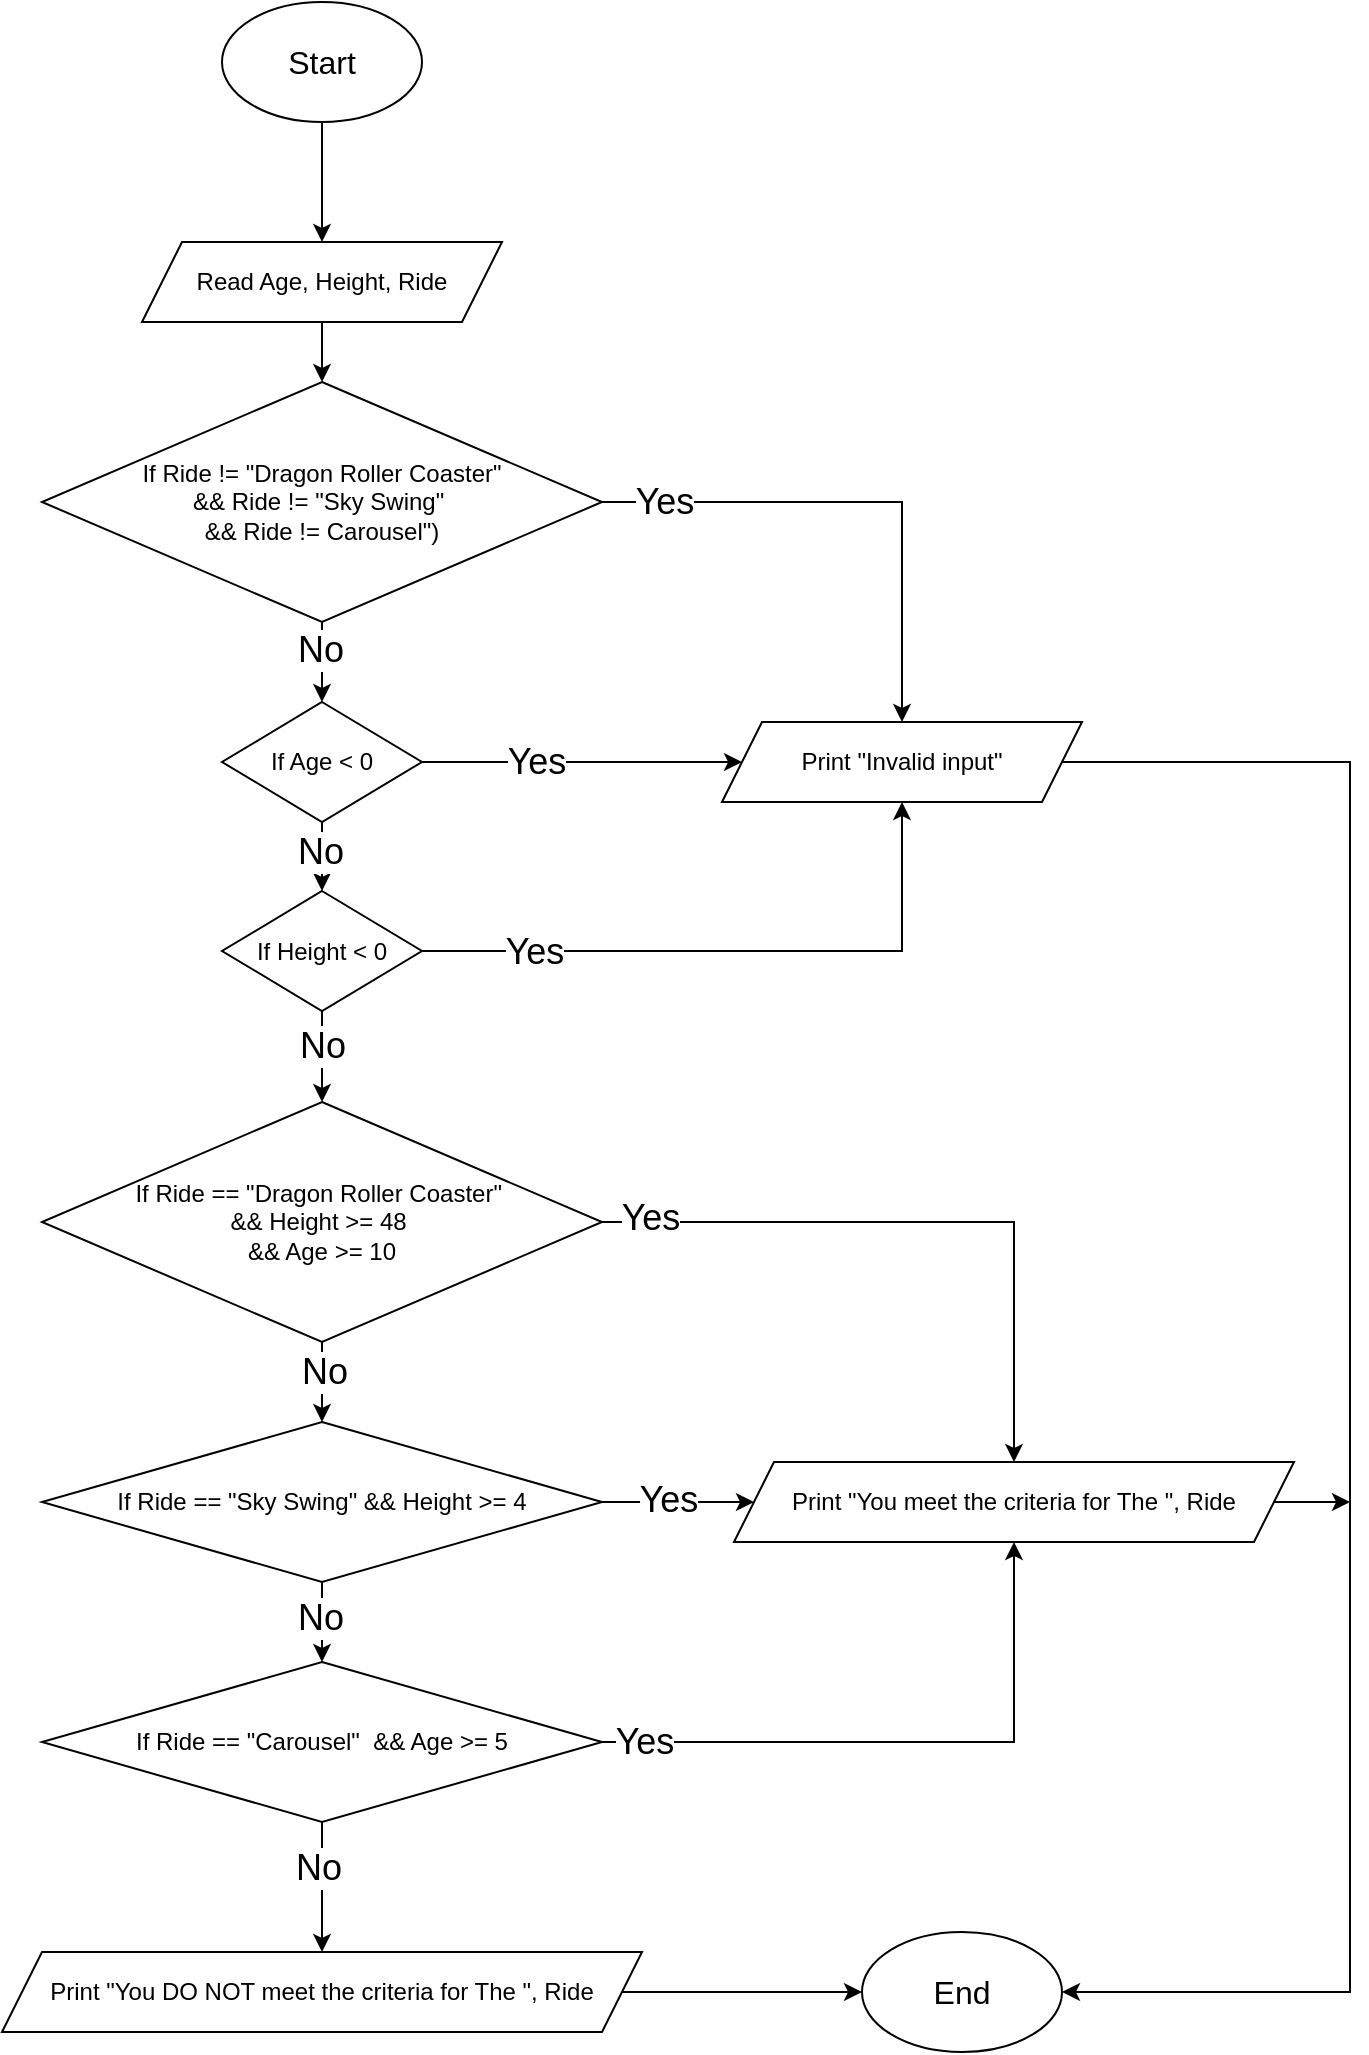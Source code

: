 <mxfile version="24.7.8">
  <diagram id="C5RBs43oDa-KdzZeNtuy" name="Page-1">
    <mxGraphModel dx="1484" dy="900" grid="1" gridSize="10" guides="1" tooltips="1" connect="1" arrows="1" fold="1" page="1" pageScale="1" pageWidth="827" pageHeight="1169" math="0" shadow="0">
      <root>
        <mxCell id="WIyWlLk6GJQsqaUBKTNV-0" />
        <mxCell id="WIyWlLk6GJQsqaUBKTNV-1" parent="WIyWlLk6GJQsqaUBKTNV-0" />
        <mxCell id="SrEE-dE6r3HtPPm9E7V3-20" value="" style="edgeStyle=orthogonalEdgeStyle;rounded=0;orthogonalLoop=1;jettySize=auto;html=1;" edge="1" parent="WIyWlLk6GJQsqaUBKTNV-1" source="SrEE-dE6r3HtPPm9E7V3-0" target="SrEE-dE6r3HtPPm9E7V3-2">
          <mxGeometry relative="1" as="geometry" />
        </mxCell>
        <mxCell id="SrEE-dE6r3HtPPm9E7V3-0" value="Start" style="ellipse;whiteSpace=wrap;html=1;fontSize=16;" vertex="1" parent="WIyWlLk6GJQsqaUBKTNV-1">
          <mxGeometry x="187" y="72" width="100" height="60" as="geometry" />
        </mxCell>
        <mxCell id="SrEE-dE6r3HtPPm9E7V3-1" value="End" style="ellipse;whiteSpace=wrap;html=1;fontSize=16;" vertex="1" parent="WIyWlLk6GJQsqaUBKTNV-1">
          <mxGeometry x="507" y="1037" width="100" height="60" as="geometry" />
        </mxCell>
        <mxCell id="SrEE-dE6r3HtPPm9E7V3-21" value="" style="edgeStyle=orthogonalEdgeStyle;rounded=0;orthogonalLoop=1;jettySize=auto;html=1;" edge="1" parent="WIyWlLk6GJQsqaUBKTNV-1" source="SrEE-dE6r3HtPPm9E7V3-2" target="SrEE-dE6r3HtPPm9E7V3-3">
          <mxGeometry relative="1" as="geometry" />
        </mxCell>
        <mxCell id="SrEE-dE6r3HtPPm9E7V3-2" value="Read Age, Height, Ride" style="shape=parallelogram;perimeter=parallelogramPerimeter;whiteSpace=wrap;html=1;fixedSize=1;" vertex="1" parent="WIyWlLk6GJQsqaUBKTNV-1">
          <mxGeometry x="147" y="192" width="180" height="40" as="geometry" />
        </mxCell>
        <mxCell id="SrEE-dE6r3HtPPm9E7V3-22" value="" style="edgeStyle=orthogonalEdgeStyle;rounded=0;orthogonalLoop=1;jettySize=auto;html=1;" edge="1" parent="WIyWlLk6GJQsqaUBKTNV-1" source="SrEE-dE6r3HtPPm9E7V3-3" target="SrEE-dE6r3HtPPm9E7V3-4">
          <mxGeometry relative="1" as="geometry" />
        </mxCell>
        <mxCell id="SrEE-dE6r3HtPPm9E7V3-42" value="&lt;font style=&quot;font-size: 18px;&quot;&gt;No&lt;/font&gt;" style="edgeLabel;html=1;align=center;verticalAlign=middle;resizable=0;points=[];fontFamily=Helvetica;fontSize=11;fontColor=default;labelBackgroundColor=default;fillColor=none;gradientColor=none;" vertex="1" connectable="0" parent="SrEE-dE6r3HtPPm9E7V3-22">
          <mxGeometry x="-0.319" y="-1" relative="1" as="geometry">
            <mxPoint as="offset" />
          </mxGeometry>
        </mxCell>
        <mxCell id="SrEE-dE6r3HtPPm9E7V3-25" style="edgeStyle=orthogonalEdgeStyle;rounded=0;orthogonalLoop=1;jettySize=auto;html=1;entryX=0.5;entryY=0;entryDx=0;entryDy=0;" edge="1" parent="WIyWlLk6GJQsqaUBKTNV-1" source="SrEE-dE6r3HtPPm9E7V3-3" target="SrEE-dE6r3HtPPm9E7V3-13">
          <mxGeometry relative="1" as="geometry" />
        </mxCell>
        <mxCell id="SrEE-dE6r3HtPPm9E7V3-38" value="&lt;font style=&quot;font-size: 18px;&quot;&gt;Yes&lt;/font&gt;" style="edgeLabel;html=1;align=center;verticalAlign=middle;resizable=0;points=[];" vertex="1" connectable="0" parent="SrEE-dE6r3HtPPm9E7V3-25">
          <mxGeometry x="-0.836" y="-1" relative="1" as="geometry">
            <mxPoint x="9" y="-1" as="offset" />
          </mxGeometry>
        </mxCell>
        <mxCell id="SrEE-dE6r3HtPPm9E7V3-3" value="If Ride != &quot;Dragon Roller Coaster&quot; &lt;br&gt;&amp;amp;&amp;amp; Ride != &quot;Sky Swing&quot;&amp;nbsp;&lt;div&gt;&amp;amp;&amp;amp; Ride != Carousel&quot;)&lt;/div&gt;" style="rhombus;whiteSpace=wrap;html=1;" vertex="1" parent="WIyWlLk6GJQsqaUBKTNV-1">
          <mxGeometry x="97" y="262" width="280" height="120" as="geometry" />
        </mxCell>
        <mxCell id="SrEE-dE6r3HtPPm9E7V3-23" value="" style="edgeStyle=orthogonalEdgeStyle;rounded=0;orthogonalLoop=1;jettySize=auto;html=1;" edge="1" parent="WIyWlLk6GJQsqaUBKTNV-1" source="SrEE-dE6r3HtPPm9E7V3-4" target="SrEE-dE6r3HtPPm9E7V3-5">
          <mxGeometry relative="1" as="geometry" />
        </mxCell>
        <mxCell id="SrEE-dE6r3HtPPm9E7V3-43" value="&lt;font style=&quot;font-size: 18px;&quot;&gt;No&lt;/font&gt;" style="edgeLabel;html=1;align=center;verticalAlign=middle;resizable=0;points=[];fontFamily=Helvetica;fontSize=11;fontColor=default;labelBackgroundColor=default;fillColor=none;gradientColor=none;" vertex="1" connectable="0" parent="SrEE-dE6r3HtPPm9E7V3-23">
          <mxGeometry x="-0.371" y="-1" relative="1" as="geometry">
            <mxPoint as="offset" />
          </mxGeometry>
        </mxCell>
        <mxCell id="SrEE-dE6r3HtPPm9E7V3-26" style="edgeStyle=orthogonalEdgeStyle;rounded=0;orthogonalLoop=1;jettySize=auto;html=1;" edge="1" parent="WIyWlLk6GJQsqaUBKTNV-1" source="SrEE-dE6r3HtPPm9E7V3-4" target="SrEE-dE6r3HtPPm9E7V3-13">
          <mxGeometry relative="1" as="geometry" />
        </mxCell>
        <mxCell id="SrEE-dE6r3HtPPm9E7V3-40" value="&lt;font style=&quot;font-size: 18px;&quot;&gt;Yes&lt;/font&gt;" style="edgeLabel;html=1;align=center;verticalAlign=middle;resizable=0;points=[];fontFamily=Helvetica;fontSize=11;fontColor=default;labelBackgroundColor=default;fillColor=none;gradientColor=none;" vertex="1" connectable="0" parent="SrEE-dE6r3HtPPm9E7V3-26">
          <mxGeometry x="-0.704" y="1" relative="1" as="geometry">
            <mxPoint x="33" y="1" as="offset" />
          </mxGeometry>
        </mxCell>
        <mxCell id="SrEE-dE6r3HtPPm9E7V3-4" value="If Age &amp;lt; 0" style="rhombus;whiteSpace=wrap;html=1;" vertex="1" parent="WIyWlLk6GJQsqaUBKTNV-1">
          <mxGeometry x="187" y="422" width="100" height="60" as="geometry" />
        </mxCell>
        <mxCell id="SrEE-dE6r3HtPPm9E7V3-24" value="" style="edgeStyle=orthogonalEdgeStyle;rounded=0;orthogonalLoop=1;jettySize=auto;html=1;" edge="1" parent="WIyWlLk6GJQsqaUBKTNV-1" source="SrEE-dE6r3HtPPm9E7V3-5" target="SrEE-dE6r3HtPPm9E7V3-14">
          <mxGeometry relative="1" as="geometry" />
        </mxCell>
        <mxCell id="SrEE-dE6r3HtPPm9E7V3-44" value="&lt;font style=&quot;font-size: 18px;&quot;&gt;No&lt;/font&gt;" style="edgeLabel;html=1;align=center;verticalAlign=middle;resizable=0;points=[];fontFamily=Helvetica;fontSize=11;fontColor=default;labelBackgroundColor=default;fillColor=none;gradientColor=none;" vertex="1" connectable="0" parent="SrEE-dE6r3HtPPm9E7V3-24">
          <mxGeometry x="-0.22" relative="1" as="geometry">
            <mxPoint as="offset" />
          </mxGeometry>
        </mxCell>
        <mxCell id="SrEE-dE6r3HtPPm9E7V3-27" style="edgeStyle=orthogonalEdgeStyle;rounded=0;orthogonalLoop=1;jettySize=auto;html=1;entryX=0.5;entryY=1;entryDx=0;entryDy=0;" edge="1" parent="WIyWlLk6GJQsqaUBKTNV-1" source="SrEE-dE6r3HtPPm9E7V3-5" target="SrEE-dE6r3HtPPm9E7V3-13">
          <mxGeometry relative="1" as="geometry" />
        </mxCell>
        <mxCell id="SrEE-dE6r3HtPPm9E7V3-41" value="&lt;font style=&quot;font-size: 18px;&quot;&gt;Yes&lt;/font&gt;" style="edgeLabel;html=1;align=center;verticalAlign=middle;resizable=0;points=[];fontFamily=Helvetica;fontSize=11;fontColor=default;labelBackgroundColor=default;fillColor=none;gradientColor=none;" vertex="1" connectable="0" parent="SrEE-dE6r3HtPPm9E7V3-27">
          <mxGeometry x="-0.643" relative="1" as="geometry">
            <mxPoint as="offset" />
          </mxGeometry>
        </mxCell>
        <mxCell id="SrEE-dE6r3HtPPm9E7V3-5" value="If Height &amp;lt; 0" style="rhombus;whiteSpace=wrap;html=1;" vertex="1" parent="WIyWlLk6GJQsqaUBKTNV-1">
          <mxGeometry x="187" y="516.5" width="100" height="60" as="geometry" />
        </mxCell>
        <mxCell id="SrEE-dE6r3HtPPm9E7V3-35" style="edgeStyle=orthogonalEdgeStyle;rounded=0;orthogonalLoop=1;jettySize=auto;html=1;entryX=1;entryY=0.5;entryDx=0;entryDy=0;" edge="1" parent="WIyWlLk6GJQsqaUBKTNV-1">
          <mxGeometry relative="1" as="geometry">
            <mxPoint x="607" y="452" as="sourcePoint" />
            <mxPoint x="607.0" y="1067" as="targetPoint" />
            <Array as="points">
              <mxPoint x="751" y="452" />
              <mxPoint x="751" y="1067" />
            </Array>
          </mxGeometry>
        </mxCell>
        <mxCell id="SrEE-dE6r3HtPPm9E7V3-13" value="Print &quot;Invalid input&quot;" style="shape=parallelogram;perimeter=parallelogramPerimeter;whiteSpace=wrap;html=1;fixedSize=1;" vertex="1" parent="WIyWlLk6GJQsqaUBKTNV-1">
          <mxGeometry x="437" y="432" width="180" height="40" as="geometry" />
        </mxCell>
        <mxCell id="SrEE-dE6r3HtPPm9E7V3-28" style="edgeStyle=orthogonalEdgeStyle;rounded=0;orthogonalLoop=1;jettySize=auto;html=1;" edge="1" parent="WIyWlLk6GJQsqaUBKTNV-1" source="SrEE-dE6r3HtPPm9E7V3-14" target="SrEE-dE6r3HtPPm9E7V3-18">
          <mxGeometry relative="1" as="geometry" />
        </mxCell>
        <mxCell id="SrEE-dE6r3HtPPm9E7V3-45" value="&lt;font style=&quot;font-size: 18px;&quot;&gt;Yes&lt;/font&gt;" style="edgeLabel;html=1;align=center;verticalAlign=middle;resizable=0;points=[];fontFamily=Helvetica;fontSize=11;fontColor=default;labelBackgroundColor=default;fillColor=none;gradientColor=none;" vertex="1" connectable="0" parent="SrEE-dE6r3HtPPm9E7V3-28">
          <mxGeometry x="-0.853" y="2" relative="1" as="geometry">
            <mxPoint as="offset" />
          </mxGeometry>
        </mxCell>
        <mxCell id="SrEE-dE6r3HtPPm9E7V3-31" value="" style="edgeStyle=orthogonalEdgeStyle;rounded=0;orthogonalLoop=1;jettySize=auto;html=1;" edge="1" parent="WIyWlLk6GJQsqaUBKTNV-1" source="SrEE-dE6r3HtPPm9E7V3-14" target="SrEE-dE6r3HtPPm9E7V3-15">
          <mxGeometry relative="1" as="geometry" />
        </mxCell>
        <mxCell id="SrEE-dE6r3HtPPm9E7V3-48" value="&lt;font style=&quot;font-size: 18px;&quot;&gt;No&lt;/font&gt;" style="edgeLabel;html=1;align=center;verticalAlign=middle;resizable=0;points=[];fontFamily=Helvetica;fontSize=11;fontColor=default;labelBackgroundColor=default;fillColor=none;gradientColor=none;" vertex="1" connectable="0" parent="SrEE-dE6r3HtPPm9E7V3-31">
          <mxGeometry x="-0.284" y="1" relative="1" as="geometry">
            <mxPoint as="offset" />
          </mxGeometry>
        </mxCell>
        <mxCell id="SrEE-dE6r3HtPPm9E7V3-14" value="If Ride == &quot;Dragon Roller Coaster&quot;&amp;nbsp;&lt;div&gt;&amp;amp;&amp;amp; Height &amp;gt;= 48&amp;nbsp;&lt;div&gt;&amp;amp;&amp;amp; Age &amp;gt;= 10&lt;br&gt;&lt;/div&gt;&lt;/div&gt;" style="rhombus;whiteSpace=wrap;html=1;" vertex="1" parent="WIyWlLk6GJQsqaUBKTNV-1">
          <mxGeometry x="97" y="622" width="280" height="120" as="geometry" />
        </mxCell>
        <mxCell id="SrEE-dE6r3HtPPm9E7V3-29" value="" style="edgeStyle=orthogonalEdgeStyle;rounded=0;orthogonalLoop=1;jettySize=auto;html=1;" edge="1" parent="WIyWlLk6GJQsqaUBKTNV-1" source="SrEE-dE6r3HtPPm9E7V3-15" target="SrEE-dE6r3HtPPm9E7V3-18">
          <mxGeometry relative="1" as="geometry" />
        </mxCell>
        <mxCell id="SrEE-dE6r3HtPPm9E7V3-46" value="&lt;font style=&quot;font-size: 18px;&quot;&gt;Yes&lt;/font&gt;" style="edgeLabel;html=1;align=center;verticalAlign=middle;resizable=0;points=[];fontFamily=Helvetica;fontSize=11;fontColor=default;labelBackgroundColor=default;fillColor=none;gradientColor=none;" vertex="1" connectable="0" parent="SrEE-dE6r3HtPPm9E7V3-29">
          <mxGeometry x="-0.15" y="1" relative="1" as="geometry">
            <mxPoint as="offset" />
          </mxGeometry>
        </mxCell>
        <mxCell id="SrEE-dE6r3HtPPm9E7V3-30" value="" style="edgeStyle=orthogonalEdgeStyle;rounded=0;orthogonalLoop=1;jettySize=auto;html=1;" edge="1" parent="WIyWlLk6GJQsqaUBKTNV-1" source="SrEE-dE6r3HtPPm9E7V3-15" target="SrEE-dE6r3HtPPm9E7V3-17">
          <mxGeometry relative="1" as="geometry" />
        </mxCell>
        <mxCell id="SrEE-dE6r3HtPPm9E7V3-49" value="&lt;font style=&quot;font-size: 18px;&quot;&gt;No&lt;/font&gt;" style="edgeLabel;html=1;align=center;verticalAlign=middle;resizable=0;points=[];fontFamily=Helvetica;fontSize=11;fontColor=default;labelBackgroundColor=default;fillColor=none;gradientColor=none;" vertex="1" connectable="0" parent="SrEE-dE6r3HtPPm9E7V3-30">
          <mxGeometry x="-0.112" y="-1" relative="1" as="geometry">
            <mxPoint as="offset" />
          </mxGeometry>
        </mxCell>
        <mxCell id="SrEE-dE6r3HtPPm9E7V3-15" value="If Ride == &quot;Sky Swing&quot; &amp;amp;&amp;amp; Height &amp;gt;= 4" style="rhombus;whiteSpace=wrap;html=1;" vertex="1" parent="WIyWlLk6GJQsqaUBKTNV-1">
          <mxGeometry x="97" y="782" width="280" height="80" as="geometry" />
        </mxCell>
        <mxCell id="SrEE-dE6r3HtPPm9E7V3-32" style="edgeStyle=orthogonalEdgeStyle;rounded=0;orthogonalLoop=1;jettySize=auto;html=1;entryX=0.5;entryY=1;entryDx=0;entryDy=0;" edge="1" parent="WIyWlLk6GJQsqaUBKTNV-1" source="SrEE-dE6r3HtPPm9E7V3-17" target="SrEE-dE6r3HtPPm9E7V3-18">
          <mxGeometry relative="1" as="geometry" />
        </mxCell>
        <mxCell id="SrEE-dE6r3HtPPm9E7V3-47" value="&lt;font style=&quot;font-size: 18px;&quot;&gt;Yes&lt;/font&gt;" style="edgeLabel;html=1;align=center;verticalAlign=middle;resizable=0;points=[];fontFamily=Helvetica;fontSize=11;fontColor=default;labelBackgroundColor=default;fillColor=none;gradientColor=none;" vertex="1" connectable="0" parent="SrEE-dE6r3HtPPm9E7V3-32">
          <mxGeometry x="-0.862" relative="1" as="geometry">
            <mxPoint as="offset" />
          </mxGeometry>
        </mxCell>
        <mxCell id="SrEE-dE6r3HtPPm9E7V3-33" value="" style="edgeStyle=orthogonalEdgeStyle;rounded=0;orthogonalLoop=1;jettySize=auto;html=1;" edge="1" parent="WIyWlLk6GJQsqaUBKTNV-1" source="SrEE-dE6r3HtPPm9E7V3-17" target="SrEE-dE6r3HtPPm9E7V3-19">
          <mxGeometry relative="1" as="geometry" />
        </mxCell>
        <mxCell id="SrEE-dE6r3HtPPm9E7V3-50" value="&lt;font style=&quot;font-size: 18px;&quot;&gt;No&lt;/font&gt;" style="edgeLabel;html=1;align=center;verticalAlign=middle;resizable=0;points=[];fontFamily=Helvetica;fontSize=11;fontColor=default;labelBackgroundColor=default;fillColor=none;gradientColor=none;" vertex="1" connectable="0" parent="SrEE-dE6r3HtPPm9E7V3-33">
          <mxGeometry x="-0.435" y="-2" relative="1" as="geometry">
            <mxPoint y="4" as="offset" />
          </mxGeometry>
        </mxCell>
        <mxCell id="SrEE-dE6r3HtPPm9E7V3-17" value="If Ride == &quot;Carousel&quot;&amp;nbsp; &amp;amp;&amp;amp; Age &amp;gt;= 5" style="rhombus;whiteSpace=wrap;html=1;" vertex="1" parent="WIyWlLk6GJQsqaUBKTNV-1">
          <mxGeometry x="97" y="902" width="280" height="80" as="geometry" />
        </mxCell>
        <mxCell id="SrEE-dE6r3HtPPm9E7V3-52" style="edgeStyle=orthogonalEdgeStyle;rounded=0;orthogonalLoop=1;jettySize=auto;html=1;fontFamily=Helvetica;fontSize=11;fontColor=default;labelBackgroundColor=default;resizable=0;" edge="1" parent="WIyWlLk6GJQsqaUBKTNV-1" source="SrEE-dE6r3HtPPm9E7V3-18">
          <mxGeometry relative="1" as="geometry">
            <mxPoint x="751" y="822" as="targetPoint" />
          </mxGeometry>
        </mxCell>
        <mxCell id="SrEE-dE6r3HtPPm9E7V3-18" value="Print &quot;You meet the criteria for The &quot;, Ride" style="shape=parallelogram;perimeter=parallelogramPerimeter;whiteSpace=wrap;html=1;fixedSize=1;" vertex="1" parent="WIyWlLk6GJQsqaUBKTNV-1">
          <mxGeometry x="443" y="802" width="280" height="40" as="geometry" />
        </mxCell>
        <mxCell id="SrEE-dE6r3HtPPm9E7V3-34" value="" style="edgeStyle=orthogonalEdgeStyle;rounded=0;orthogonalLoop=1;jettySize=auto;html=1;" edge="1" parent="WIyWlLk6GJQsqaUBKTNV-1" source="SrEE-dE6r3HtPPm9E7V3-19" target="SrEE-dE6r3HtPPm9E7V3-1">
          <mxGeometry relative="1" as="geometry" />
        </mxCell>
        <mxCell id="SrEE-dE6r3HtPPm9E7V3-19" value="Print &quot;You DO NOT meet the criteria for The &quot;, Ride" style="shape=parallelogram;perimeter=parallelogramPerimeter;whiteSpace=wrap;html=1;fixedSize=1;" vertex="1" parent="WIyWlLk6GJQsqaUBKTNV-1">
          <mxGeometry x="77" y="1047" width="320" height="40" as="geometry" />
        </mxCell>
      </root>
    </mxGraphModel>
  </diagram>
</mxfile>
